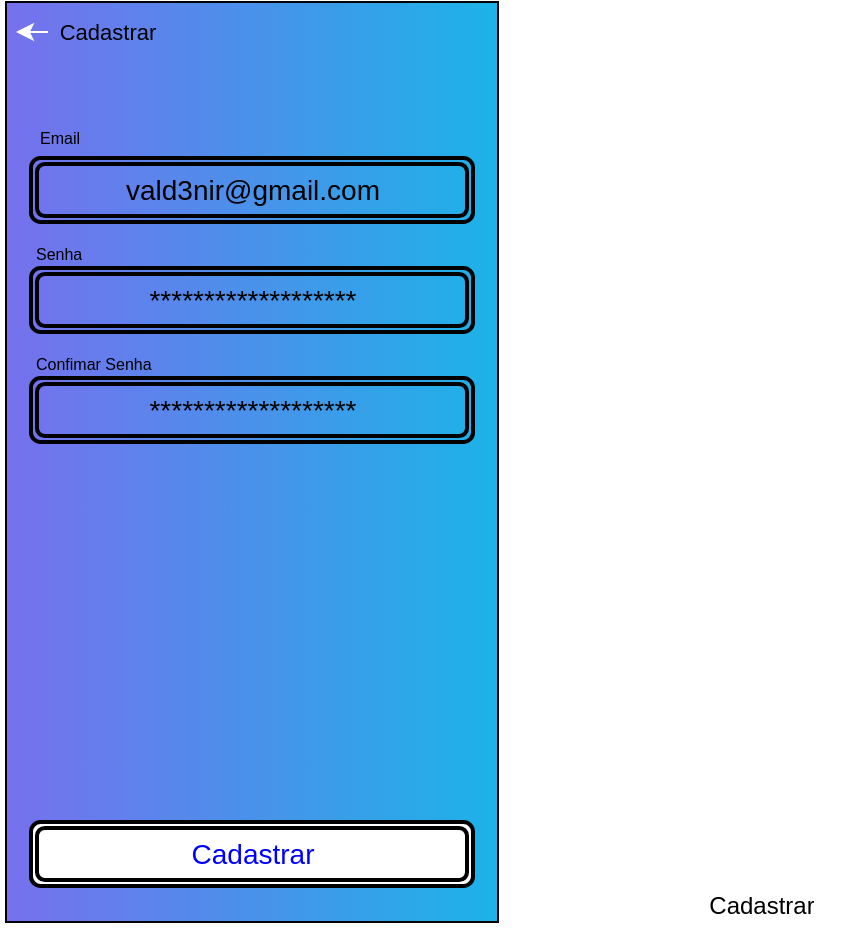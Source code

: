 <mxfile>
    <diagram id="1-eK3DEbRebv9WFUDU-w" name="Página-1">
        <mxGraphModel dx="699" dy="669" grid="0" gridSize="10" guides="1" tooltips="1" connect="1" arrows="1" fold="1" page="0" pageScale="1" pageWidth="827" pageHeight="1169" background="#ffffff" math="0" shadow="0">
            <root>
                <mxCell id="0"/>
                <mxCell id="1" parent="0"/>
                <mxCell id="2" value="" style="rounded=0;whiteSpace=wrap;html=1;gradientColor=#1CB3E8;fillColor=#7770ED;gradientDirection=east;" parent="1" vertex="1">
                    <mxGeometry x="-240" y="-4" width="246" height="460" as="geometry"/>
                </mxCell>
                <UserObject label="Cadastrar" placeholders="1" name="Variable" id="9">
                    <mxCell style="text;html=1;strokeColor=none;fillColor=none;align=center;verticalAlign=middle;whiteSpace=wrap;overflow=hidden;fontSize=12;" parent="1" vertex="1">
                        <mxGeometry x="98" y="438" width="80" height="20" as="geometry"/>
                    </mxCell>
                </UserObject>
                <mxCell id="10" value="Cadastrar" style="shape=ext;double=1;rounded=1;whiteSpace=wrap;html=1;fontSize=14;fillColor=#FFFFFF;strokeWidth=2;fontColor=#0000FF;labelBackgroundColor=none;" parent="1" vertex="1">
                    <mxGeometry x="-227.5" y="406" width="221" height="32" as="geometry"/>
                </mxCell>
                <mxCell id="18" value="vald3nir@gmail.com" style="shape=ext;double=1;rounded=1;whiteSpace=wrap;html=1;fontSize=14;fillColor=none;strokeWidth=2;" parent="1" vertex="1">
                    <mxGeometry x="-227.5" y="74" width="221" height="32" as="geometry"/>
                </mxCell>
                <mxCell id="19" value="*******************" style="shape=ext;double=1;rounded=1;whiteSpace=wrap;html=1;fontSize=14;fillColor=none;strokeWidth=2;perimeterSpacing=5;sketch=0;shadow=0;glass=0;" parent="1" vertex="1">
                    <mxGeometry x="-227.5" y="129" width="221" height="32" as="geometry"/>
                </mxCell>
                <UserObject label="Senha" placeholders="1" name="Variable" id="20">
                    <mxCell style="text;html=1;strokeColor=none;fillColor=none;align=left;verticalAlign=middle;whiteSpace=wrap;overflow=hidden;fontSize=8;" parent="1" vertex="1">
                        <mxGeometry x="-227.5" y="115" width="125" height="14" as="geometry"/>
                    </mxCell>
                </UserObject>
                <UserObject label="Email" placeholders="1" name="Variable" id="21">
                    <mxCell style="text;html=1;strokeColor=none;fillColor=none;align=left;verticalAlign=middle;whiteSpace=wrap;overflow=hidden;fontSize=8;" parent="1" vertex="1">
                        <mxGeometry x="-225" y="57" width="125" height="14" as="geometry"/>
                    </mxCell>
                </UserObject>
                <mxCell id="22" value="*******************" style="shape=ext;double=1;rounded=1;whiteSpace=wrap;html=1;fontSize=14;fillColor=none;strokeWidth=2;perimeterSpacing=5;sketch=0;shadow=0;glass=0;" parent="1" vertex="1">
                    <mxGeometry x="-227.5" y="184" width="221" height="32" as="geometry"/>
                </mxCell>
                <UserObject label="Confimar Senha" placeholders="1" name="Variable" id="23">
                    <mxCell style="text;html=1;strokeColor=none;fillColor=none;align=left;verticalAlign=middle;whiteSpace=wrap;overflow=hidden;fontSize=8;" parent="1" vertex="1">
                        <mxGeometry x="-227.5" y="170" width="125" height="14" as="geometry"/>
                    </mxCell>
                </UserObject>
                <mxCell id="35" style="edgeStyle=none;html=1;fontSize=11;startSize=0;strokeColor=#FFFFFF;strokeWidth=1;fillColor=#000000;" parent="1" source="32" edge="1">
                    <mxGeometry relative="1" as="geometry">
                        <mxPoint x="-235.0" y="11" as="targetPoint"/>
                    </mxGeometry>
                </mxCell>
                <mxCell id="32" value="Cadastrar" style="text;html=1;strokeColor=none;fillColor=none;align=center;verticalAlign=middle;whiteSpace=wrap;rounded=0;fontSize=11;" parent="1" vertex="1">
                    <mxGeometry x="-219" y="1" width="60" height="20" as="geometry"/>
                </mxCell>
            </root>
        </mxGraphModel>
    </diagram>
</mxfile>